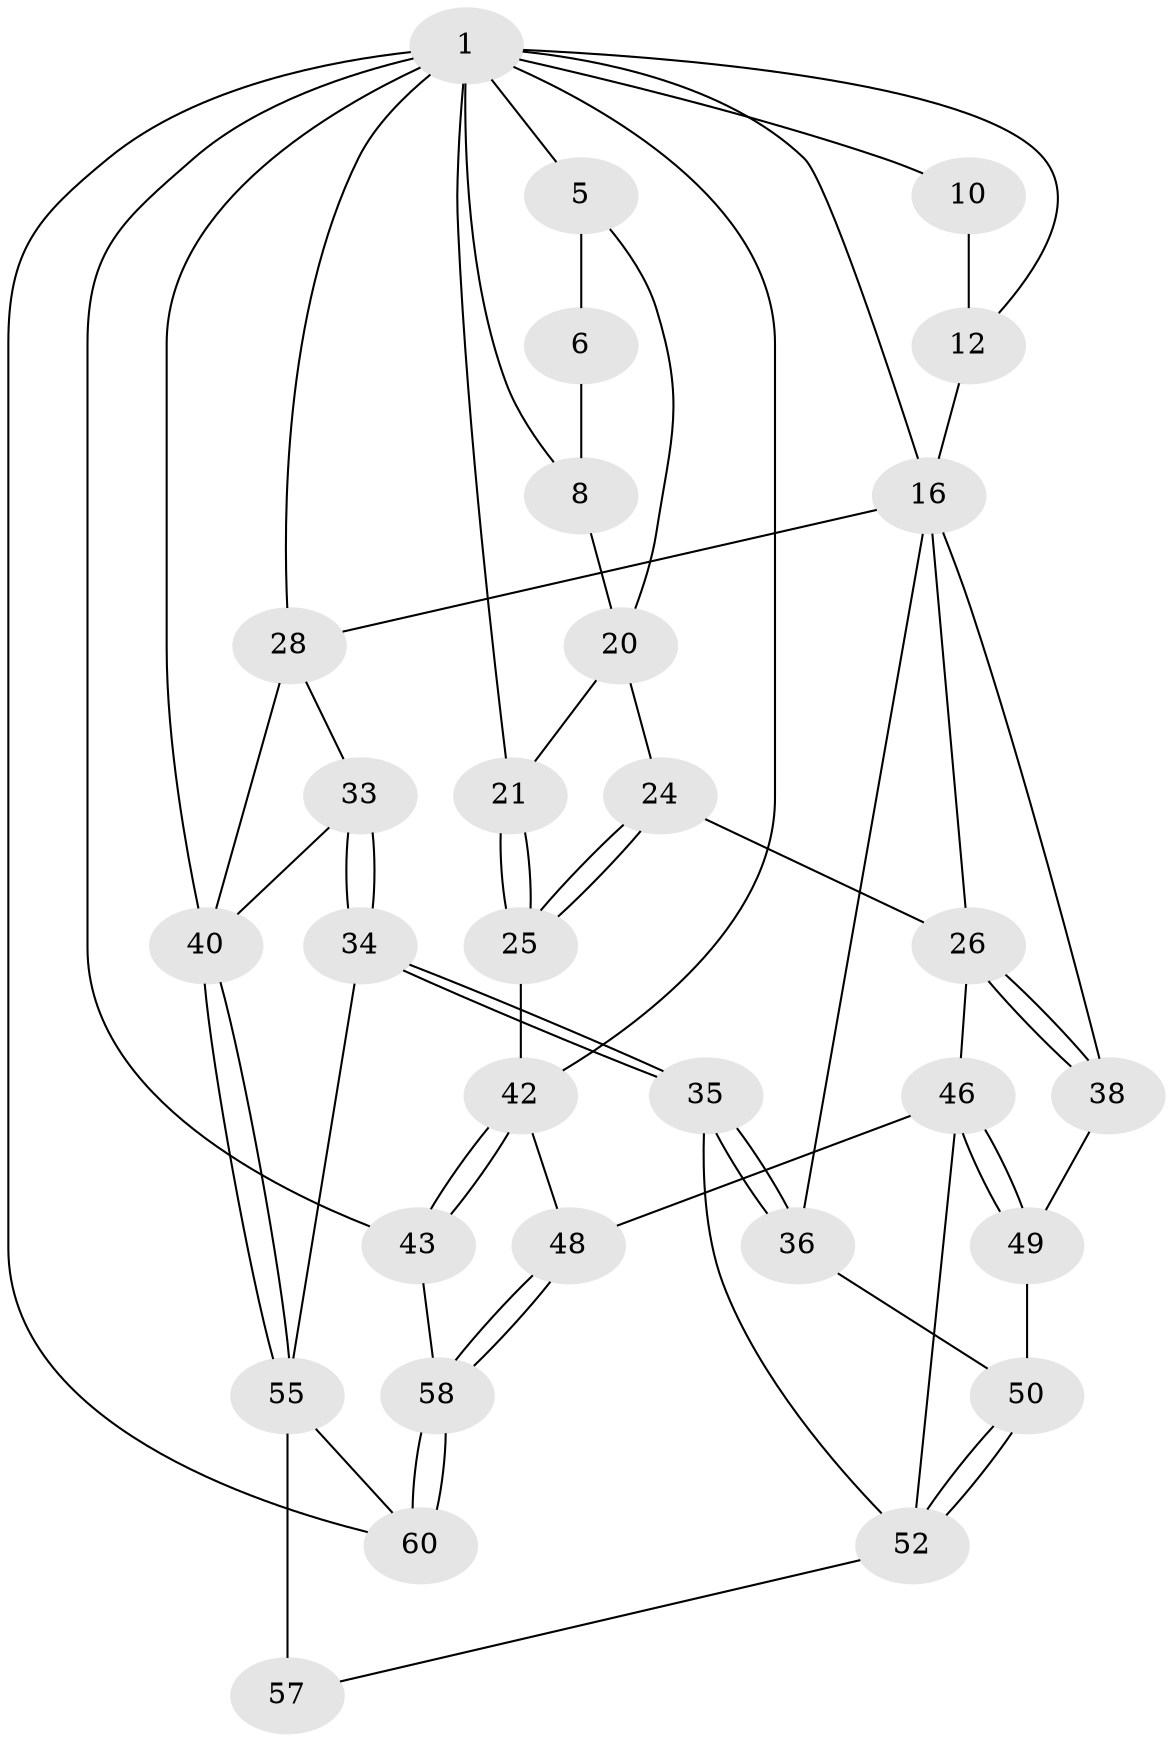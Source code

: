 // original degree distribution, {3: 0.06666666666666667, 4: 0.23333333333333334, 5: 0.43333333333333335, 6: 0.26666666666666666}
// Generated by graph-tools (version 1.1) at 2025/16/03/09/25 04:16:57]
// undirected, 30 vertices, 65 edges
graph export_dot {
graph [start="1"]
  node [color=gray90,style=filled];
  1 [pos="+0.4452238703278941+0",super="+7+2"];
  5 [pos="+0+0",super="+15"];
  6 [pos="+0.2552805599984826+0",super="+9"];
  8 [pos="+0.32218788424501926+0.27550450686866773"];
  10 [pos="+0.594117620337023+0.11539722057641415",super="+11"];
  12 [pos="+0.3299272941661052+0.27297201208319455",super="+19"];
  16 [pos="+0.6376434159839437+0.3773930172211777",super="+31+17"];
  20 [pos="+0.0062685925938562054+0.30903941722354605",super="+23"];
  21 [pos="+0+0.3148416399380013"];
  24 [pos="+0.27120691500945765+0.46380107713529856"];
  25 [pos="+0.13200009509426897+0.5663171533328193"];
  26 [pos="+0.3305150265661941+0.5067477273670804",super="+27"];
  28 [pos="+0.8597582409624708+0.39834490503373704",super="+29+32"];
  33 [pos="+0.7749707795356152+0.6908999194006649",super="+39"];
  34 [pos="+0.7455438773401938+0.7564895460936532"];
  35 [pos="+0.6295241635271213+0.6860371307146598",super="+53"];
  36 [pos="+0.5693603807720388+0.6187715634198518",super="+51"];
  38 [pos="+0.3428189097511499+0.5159524050334632"];
  40 [pos="+1+1",super="+41"];
  42 [pos="+0+0.583715518533536",super="+45"];
  43 [pos="+0+0.8464758529350465"];
  46 [pos="+0.28827810266518306+0.7151307621719658",super="+47"];
  48 [pos="+0.15744085554913811+0.7560612856277782"];
  49 [pos="+0.3714786189549526+0.6761717904303043"];
  50 [pos="+0.3724245223268647+0.6792881512302793"];
  52 [pos="+0.30268056711249525+0.8105783937151966",super="+54"];
  55 [pos="+1+1",super="+56+59"];
  57 [pos="+0.36269268017073875+0.9131810655313923"];
  58 [pos="+0.12083910944775586+0.8008968031626745"];
  60 [pos="+0.16805274610340806+1"];
  1 -- 8;
  1 -- 12;
  1 -- 5;
  1 -- 40 [weight=2];
  1 -- 10 [weight=2];
  1 -- 43;
  1 -- 42;
  1 -- 60;
  1 -- 16;
  1 -- 21;
  1 -- 28;
  5 -- 6 [weight=2];
  5 -- 20;
  6 -- 8;
  8 -- 20;
  10 -- 12 [weight=2];
  12 -- 16;
  16 -- 28;
  16 -- 36;
  16 -- 38;
  16 -- 26;
  20 -- 21;
  20 -- 24;
  21 -- 25;
  21 -- 25;
  24 -- 25;
  24 -- 25;
  24 -- 26;
  25 -- 42;
  26 -- 38;
  26 -- 38;
  26 -- 46;
  28 -- 33 [weight=2];
  28 -- 40;
  33 -- 34;
  33 -- 34;
  33 -- 40;
  34 -- 35;
  34 -- 35;
  34 -- 55;
  35 -- 36 [weight=2];
  35 -- 36;
  35 -- 52;
  36 -- 50;
  38 -- 49;
  40 -- 55;
  40 -- 55;
  42 -- 43;
  42 -- 43;
  42 -- 48;
  43 -- 58;
  46 -- 49;
  46 -- 49;
  46 -- 48;
  46 -- 52;
  48 -- 58;
  48 -- 58;
  49 -- 50;
  50 -- 52;
  50 -- 52;
  52 -- 57;
  55 -- 57 [weight=2];
  55 -- 60;
  58 -- 60;
  58 -- 60;
}
